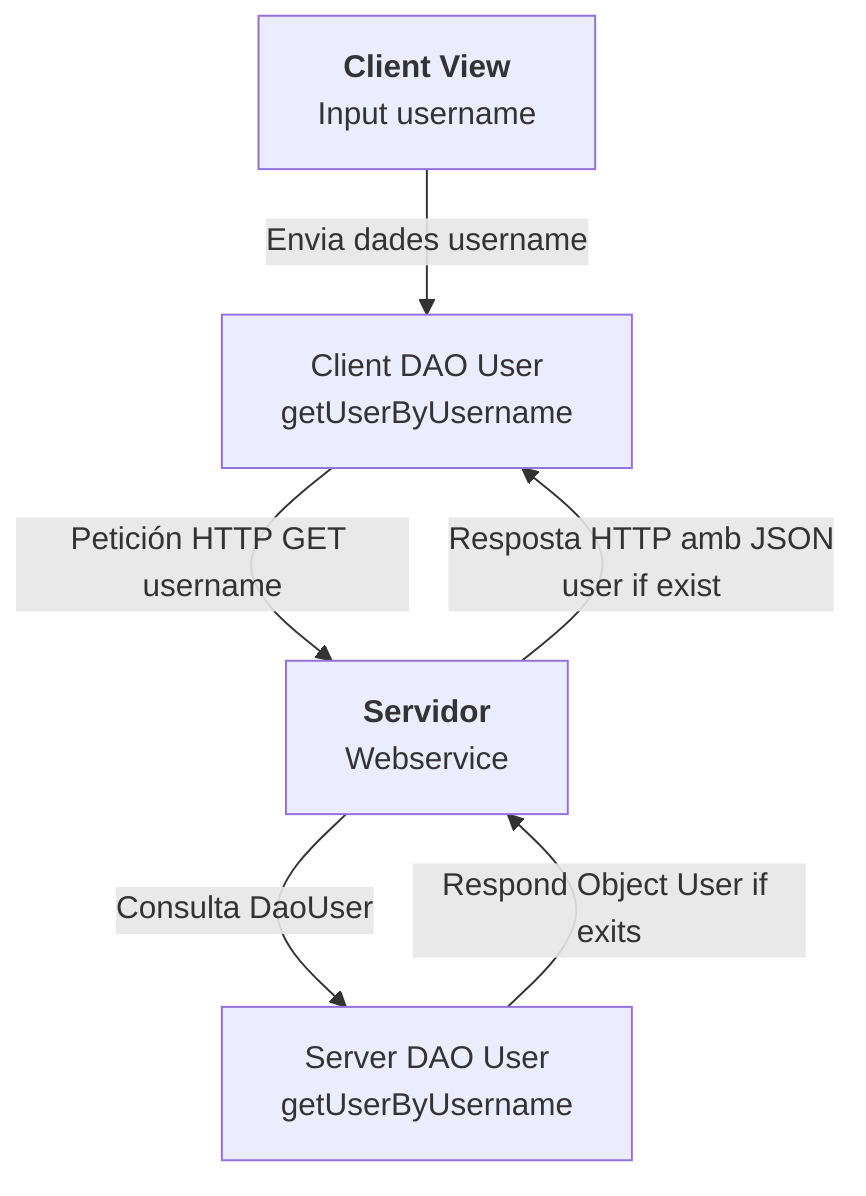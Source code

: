 flowchart TD
    A[<b>Client View</b> <br> Input username] -->|Envia dades username| B[Client DAO User<br> getUserByUsername]
    B -->|Petición HTTP GET username| C[<b>Servidor</b> <br> Webservice]
    C -->|Resposta HTTP amb JSON<br>user if exist| B
    C -->|Consulta DaoUser| D[Server DAO User<br> getUserByUsername]
    D -->|Respond Object User if exits| C